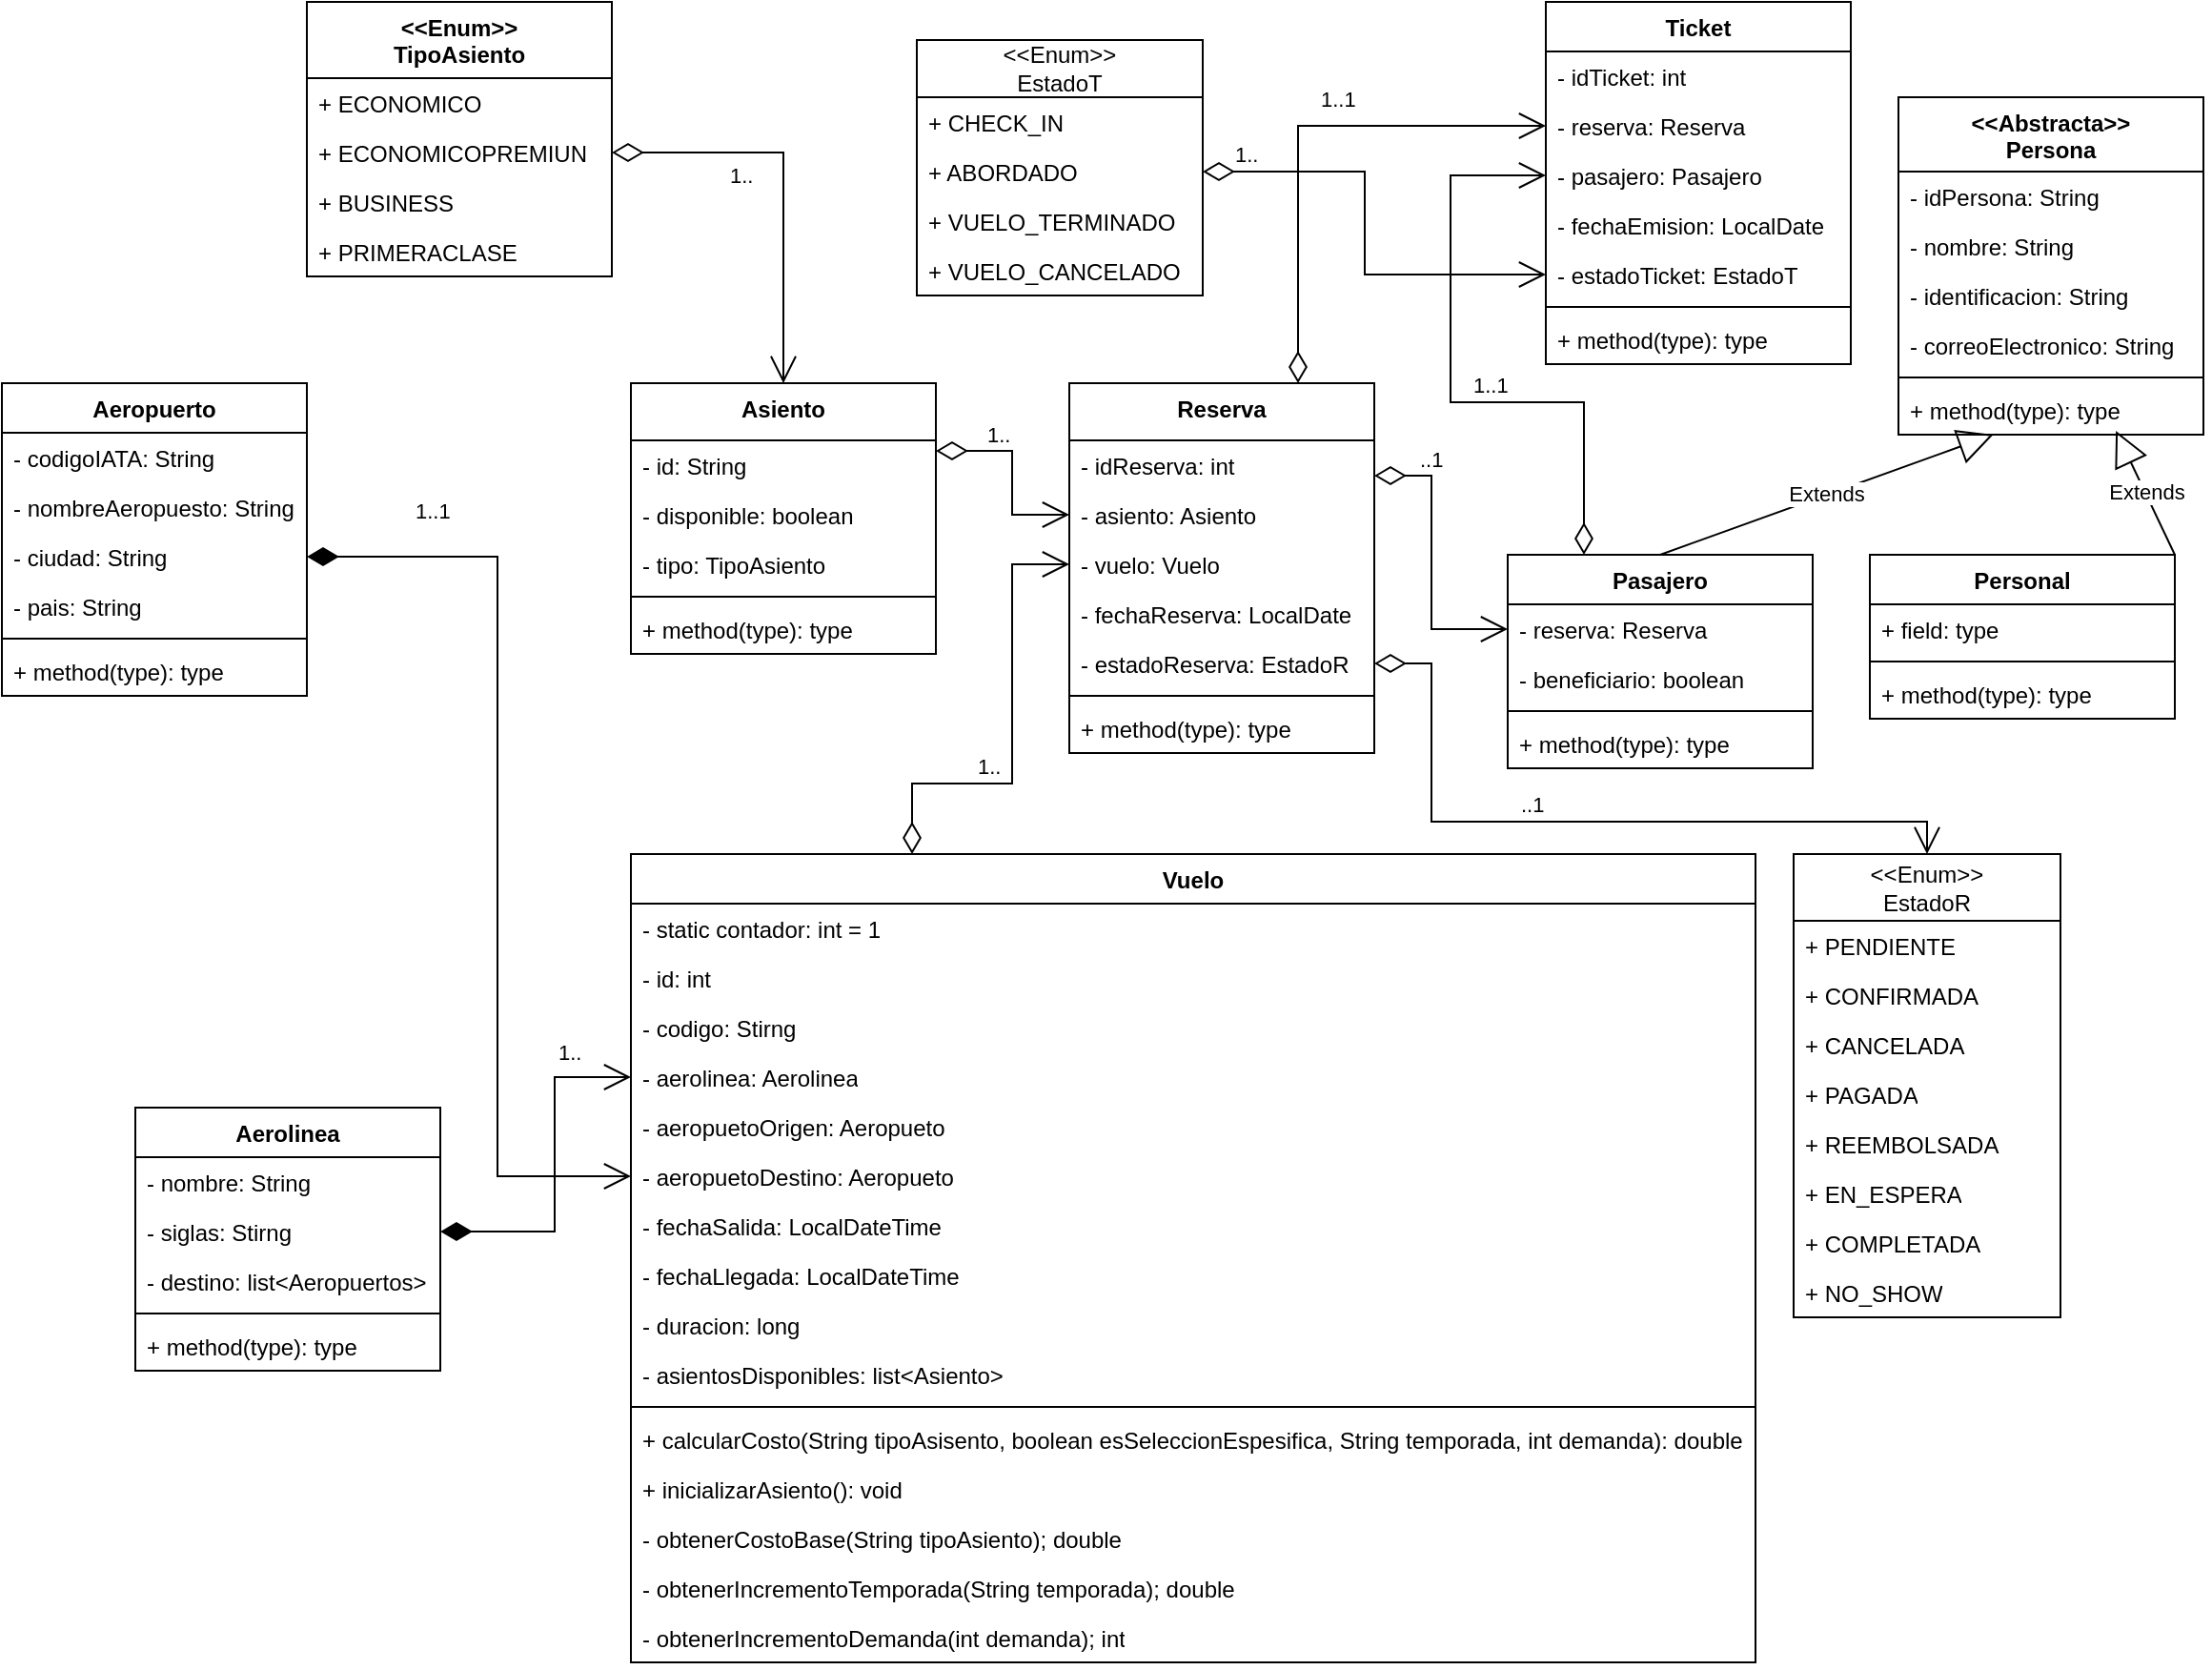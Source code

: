 <mxfile version="24.7.17" pages="3">
  <diagram name="Gestion de Vuelos" id="Gz8b_kuvwPYw_JvvUMW7">
    <mxGraphModel dx="872" dy="443" grid="1" gridSize="10" guides="1" tooltips="1" connect="1" arrows="1" fold="1" page="1" pageScale="1" pageWidth="1600" pageHeight="900" math="0" shadow="0">
      <root>
        <mxCell id="0" />
        <mxCell id="1" parent="0" />
        <mxCell id="jNRlirX99Xx3oKmhsUCX-5" value="Asiento" style="swimlane;fontStyle=1;align=center;verticalAlign=top;childLayout=stackLayout;horizontal=1;startSize=30;horizontalStack=0;resizeParent=1;resizeParentMax=0;resizeLast=0;collapsible=1;marginBottom=0;whiteSpace=wrap;html=1;" parent="1" vertex="1">
          <mxGeometry x="525" y="210" width="160" height="142" as="geometry">
            <mxRectangle x="670" y="180" width="110" height="40" as="alternateBounds" />
          </mxGeometry>
        </mxCell>
        <mxCell id="jNRlirX99Xx3oKmhsUCX-12" value="- id: String" style="text;strokeColor=none;fillColor=none;align=left;verticalAlign=top;spacingLeft=4;spacingRight=4;overflow=hidden;rotatable=0;points=[[0,0.5],[1,0.5]];portConstraint=eastwest;whiteSpace=wrap;html=1;" parent="jNRlirX99Xx3oKmhsUCX-5" vertex="1">
          <mxGeometry y="30" width="160" height="26" as="geometry" />
        </mxCell>
        <mxCell id="jNRlirX99Xx3oKmhsUCX-13" value="- disponible: boolean" style="text;strokeColor=none;fillColor=none;align=left;verticalAlign=top;spacingLeft=4;spacingRight=4;overflow=hidden;rotatable=0;points=[[0,0.5],[1,0.5]];portConstraint=eastwest;whiteSpace=wrap;html=1;" parent="jNRlirX99Xx3oKmhsUCX-5" vertex="1">
          <mxGeometry y="56" width="160" height="26" as="geometry" />
        </mxCell>
        <mxCell id="zvzevLNS8tnTN_DHtSrc-12" value="- tipo: TipoAsiento" style="text;strokeColor=none;fillColor=none;align=left;verticalAlign=top;spacingLeft=4;spacingRight=4;overflow=hidden;rotatable=0;points=[[0,0.5],[1,0.5]];portConstraint=eastwest;whiteSpace=wrap;html=1;" parent="jNRlirX99Xx3oKmhsUCX-5" vertex="1">
          <mxGeometry y="82" width="160" height="26" as="geometry" />
        </mxCell>
        <mxCell id="jNRlirX99Xx3oKmhsUCX-7" value="" style="line;strokeWidth=1;fillColor=none;align=left;verticalAlign=middle;spacingTop=-1;spacingLeft=3;spacingRight=3;rotatable=0;labelPosition=right;points=[];portConstraint=eastwest;strokeColor=inherit;" parent="jNRlirX99Xx3oKmhsUCX-5" vertex="1">
          <mxGeometry y="108" width="160" height="8" as="geometry" />
        </mxCell>
        <mxCell id="jNRlirX99Xx3oKmhsUCX-8" value="+ method(type): type" style="text;strokeColor=none;fillColor=none;align=left;verticalAlign=top;spacingLeft=4;spacingRight=4;overflow=hidden;rotatable=0;points=[[0,0.5],[1,0.5]];portConstraint=eastwest;whiteSpace=wrap;html=1;" parent="jNRlirX99Xx3oKmhsUCX-5" vertex="1">
          <mxGeometry y="116" width="160" height="26" as="geometry" />
        </mxCell>
        <mxCell id="jNRlirX99Xx3oKmhsUCX-24" value="Aeropuerto" style="swimlane;fontStyle=1;align=center;verticalAlign=top;childLayout=stackLayout;horizontal=1;startSize=26;horizontalStack=0;resizeParent=1;resizeParentMax=0;resizeLast=0;collapsible=1;marginBottom=0;whiteSpace=wrap;html=1;" parent="1" vertex="1">
          <mxGeometry x="195" y="210" width="160" height="164" as="geometry" />
        </mxCell>
        <mxCell id="jNRlirX99Xx3oKmhsUCX-2" value="- codigoIATA: String" style="text;strokeColor=none;fillColor=none;align=left;verticalAlign=top;spacingLeft=4;spacingRight=4;overflow=hidden;rotatable=0;points=[[0,0.5],[1,0.5]];portConstraint=eastwest;whiteSpace=wrap;html=1;" parent="jNRlirX99Xx3oKmhsUCX-24" vertex="1">
          <mxGeometry y="26" width="160" height="26" as="geometry" />
        </mxCell>
        <mxCell id="jNRlirX99Xx3oKmhsUCX-9" value="- nombreAeropuesto: String" style="text;strokeColor=none;fillColor=none;align=left;verticalAlign=top;spacingLeft=4;spacingRight=4;overflow=hidden;rotatable=0;points=[[0,0.5],[1,0.5]];portConstraint=eastwest;whiteSpace=wrap;html=1;" parent="jNRlirX99Xx3oKmhsUCX-24" vertex="1">
          <mxGeometry y="52" width="160" height="26" as="geometry" />
        </mxCell>
        <mxCell id="jNRlirX99Xx3oKmhsUCX-10" value="- ciudad: String" style="text;strokeColor=none;fillColor=none;align=left;verticalAlign=top;spacingLeft=4;spacingRight=4;overflow=hidden;rotatable=0;points=[[0,0.5],[1,0.5]];portConstraint=eastwest;whiteSpace=wrap;html=1;" parent="jNRlirX99Xx3oKmhsUCX-24" vertex="1">
          <mxGeometry y="78" width="160" height="26" as="geometry" />
        </mxCell>
        <mxCell id="jNRlirX99Xx3oKmhsUCX-35" value="- pais: String" style="text;strokeColor=none;fillColor=none;align=left;verticalAlign=top;spacingLeft=4;spacingRight=4;overflow=hidden;rotatable=0;points=[[0,0.5],[1,0.5]];portConstraint=eastwest;whiteSpace=wrap;html=1;" parent="jNRlirX99Xx3oKmhsUCX-24" vertex="1">
          <mxGeometry y="104" width="160" height="26" as="geometry" />
        </mxCell>
        <mxCell id="jNRlirX99Xx3oKmhsUCX-26" value="" style="line;strokeWidth=1;fillColor=none;align=left;verticalAlign=middle;spacingTop=-1;spacingLeft=3;spacingRight=3;rotatable=0;labelPosition=right;points=[];portConstraint=eastwest;strokeColor=inherit;" parent="jNRlirX99Xx3oKmhsUCX-24" vertex="1">
          <mxGeometry y="130" width="160" height="8" as="geometry" />
        </mxCell>
        <mxCell id="jNRlirX99Xx3oKmhsUCX-27" value="+ method(type): type" style="text;strokeColor=none;fillColor=none;align=left;verticalAlign=top;spacingLeft=4;spacingRight=4;overflow=hidden;rotatable=0;points=[[0,0.5],[1,0.5]];portConstraint=eastwest;whiteSpace=wrap;html=1;" parent="jNRlirX99Xx3oKmhsUCX-24" vertex="1">
          <mxGeometry y="138" width="160" height="26" as="geometry" />
        </mxCell>
        <mxCell id="jNRlirX99Xx3oKmhsUCX-28" value="&lt;div&gt;&amp;lt;&amp;lt;Abstracta&amp;gt;&amp;gt;&lt;/div&gt;Persona" style="swimlane;fontStyle=1;align=center;verticalAlign=top;childLayout=stackLayout;horizontal=1;startSize=39;horizontalStack=0;resizeParent=1;resizeParentMax=0;resizeLast=0;collapsible=1;marginBottom=0;whiteSpace=wrap;html=1;" parent="1" vertex="1">
          <mxGeometry x="1190" y="60" width="160" height="177" as="geometry" />
        </mxCell>
        <mxCell id="UA21897XL3gW9iZpCjo0-13" value="- idPersona: String" style="text;strokeColor=none;fillColor=none;align=left;verticalAlign=top;spacingLeft=4;spacingRight=4;overflow=hidden;rotatable=0;points=[[0,0.5],[1,0.5]];portConstraint=eastwest;whiteSpace=wrap;html=1;" parent="jNRlirX99Xx3oKmhsUCX-28" vertex="1">
          <mxGeometry y="39" width="160" height="26" as="geometry" />
        </mxCell>
        <mxCell id="jNRlirX99Xx3oKmhsUCX-29" value="- nombre: String" style="text;strokeColor=none;fillColor=none;align=left;verticalAlign=top;spacingLeft=4;spacingRight=4;overflow=hidden;rotatable=0;points=[[0,0.5],[1,0.5]];portConstraint=eastwest;whiteSpace=wrap;html=1;" parent="jNRlirX99Xx3oKmhsUCX-28" vertex="1">
          <mxGeometry y="65" width="160" height="26" as="geometry" />
        </mxCell>
        <mxCell id="jNRlirX99Xx3oKmhsUCX-32" value="- identificacion: String" style="text;strokeColor=none;fillColor=none;align=left;verticalAlign=top;spacingLeft=4;spacingRight=4;overflow=hidden;rotatable=0;points=[[0,0.5],[1,0.5]];portConstraint=eastwest;whiteSpace=wrap;html=1;" parent="jNRlirX99Xx3oKmhsUCX-28" vertex="1">
          <mxGeometry y="91" width="160" height="26" as="geometry" />
        </mxCell>
        <mxCell id="UA21897XL3gW9iZpCjo0-12" value="- correoElectronico: String" style="text;strokeColor=none;fillColor=none;align=left;verticalAlign=top;spacingLeft=4;spacingRight=4;overflow=hidden;rotatable=0;points=[[0,0.5],[1,0.5]];portConstraint=eastwest;whiteSpace=wrap;html=1;" parent="jNRlirX99Xx3oKmhsUCX-28" vertex="1">
          <mxGeometry y="117" width="160" height="26" as="geometry" />
        </mxCell>
        <mxCell id="jNRlirX99Xx3oKmhsUCX-30" value="" style="line;strokeWidth=1;fillColor=none;align=left;verticalAlign=middle;spacingTop=-1;spacingLeft=3;spacingRight=3;rotatable=0;labelPosition=right;points=[];portConstraint=eastwest;strokeColor=inherit;" parent="jNRlirX99Xx3oKmhsUCX-28" vertex="1">
          <mxGeometry y="143" width="160" height="8" as="geometry" />
        </mxCell>
        <mxCell id="jNRlirX99Xx3oKmhsUCX-31" value="+ method(type): type" style="text;strokeColor=none;fillColor=none;align=left;verticalAlign=top;spacingLeft=4;spacingRight=4;overflow=hidden;rotatable=0;points=[[0,0.5],[1,0.5]];portConstraint=eastwest;whiteSpace=wrap;html=1;" parent="jNRlirX99Xx3oKmhsUCX-28" vertex="1">
          <mxGeometry y="151" width="160" height="26" as="geometry" />
        </mxCell>
        <mxCell id="jNRlirX99Xx3oKmhsUCX-37" value="Aerolinea" style="swimlane;fontStyle=1;align=center;verticalAlign=top;childLayout=stackLayout;horizontal=1;startSize=26;horizontalStack=0;resizeParent=1;resizeParentMax=0;resizeLast=0;collapsible=1;marginBottom=0;whiteSpace=wrap;html=1;" parent="1" vertex="1">
          <mxGeometry x="265" y="590" width="160" height="138" as="geometry" />
        </mxCell>
        <mxCell id="jNRlirX99Xx3oKmhsUCX-38" value="- nombre: String" style="text;strokeColor=none;fillColor=none;align=left;verticalAlign=top;spacingLeft=4;spacingRight=4;overflow=hidden;rotatable=0;points=[[0,0.5],[1,0.5]];portConstraint=eastwest;whiteSpace=wrap;html=1;" parent="jNRlirX99Xx3oKmhsUCX-37" vertex="1">
          <mxGeometry y="26" width="160" height="26" as="geometry" />
        </mxCell>
        <mxCell id="jNRlirX99Xx3oKmhsUCX-41" value="- siglas: Stirng" style="text;strokeColor=none;fillColor=none;align=left;verticalAlign=top;spacingLeft=4;spacingRight=4;overflow=hidden;rotatable=0;points=[[0,0.5],[1,0.5]];portConstraint=eastwest;whiteSpace=wrap;html=1;" parent="jNRlirX99Xx3oKmhsUCX-37" vertex="1">
          <mxGeometry y="52" width="160" height="26" as="geometry" />
        </mxCell>
        <mxCell id="jNRlirX99Xx3oKmhsUCX-42" value="- destino: list&amp;lt;Aeropuertos&amp;gt;" style="text;strokeColor=none;fillColor=none;align=left;verticalAlign=top;spacingLeft=4;spacingRight=4;overflow=hidden;rotatable=0;points=[[0,0.5],[1,0.5]];portConstraint=eastwest;whiteSpace=wrap;html=1;" parent="jNRlirX99Xx3oKmhsUCX-37" vertex="1">
          <mxGeometry y="78" width="160" height="26" as="geometry" />
        </mxCell>
        <mxCell id="jNRlirX99Xx3oKmhsUCX-39" value="" style="line;strokeWidth=1;fillColor=none;align=left;verticalAlign=middle;spacingTop=-1;spacingLeft=3;spacingRight=3;rotatable=0;labelPosition=right;points=[];portConstraint=eastwest;strokeColor=inherit;" parent="jNRlirX99Xx3oKmhsUCX-37" vertex="1">
          <mxGeometry y="104" width="160" height="8" as="geometry" />
        </mxCell>
        <mxCell id="jNRlirX99Xx3oKmhsUCX-40" value="+ method(type): type" style="text;strokeColor=none;fillColor=none;align=left;verticalAlign=top;spacingLeft=4;spacingRight=4;overflow=hidden;rotatable=0;points=[[0,0.5],[1,0.5]];portConstraint=eastwest;whiteSpace=wrap;html=1;" parent="jNRlirX99Xx3oKmhsUCX-37" vertex="1">
          <mxGeometry y="112" width="160" height="26" as="geometry" />
        </mxCell>
        <mxCell id="jNRlirX99Xx3oKmhsUCX-43" value="Vuelo" style="swimlane;fontStyle=1;align=center;verticalAlign=top;childLayout=stackLayout;horizontal=1;startSize=26;horizontalStack=0;resizeParent=1;resizeParentMax=0;resizeLast=0;collapsible=1;marginBottom=0;whiteSpace=wrap;html=1;" parent="1" vertex="1">
          <mxGeometry x="525" y="457" width="590" height="424" as="geometry" />
        </mxCell>
        <mxCell id="jNRlirX99Xx3oKmhsUCX-44" value="- static contador: int = 1" style="text;strokeColor=none;fillColor=none;align=left;verticalAlign=top;spacingLeft=4;spacingRight=4;overflow=hidden;rotatable=0;points=[[0,0.5],[1,0.5]];portConstraint=eastwest;whiteSpace=wrap;html=1;" parent="jNRlirX99Xx3oKmhsUCX-43" vertex="1">
          <mxGeometry y="26" width="590" height="26" as="geometry" />
        </mxCell>
        <mxCell id="jNRlirX99Xx3oKmhsUCX-60" value="- id: int" style="text;strokeColor=none;fillColor=none;align=left;verticalAlign=top;spacingLeft=4;spacingRight=4;overflow=hidden;rotatable=0;points=[[0,0.5],[1,0.5]];portConstraint=eastwest;whiteSpace=wrap;html=1;" parent="jNRlirX99Xx3oKmhsUCX-43" vertex="1">
          <mxGeometry y="52" width="590" height="26" as="geometry" />
        </mxCell>
        <mxCell id="jNRlirX99Xx3oKmhsUCX-47" value="- codigo: Stirng" style="text;strokeColor=none;fillColor=none;align=left;verticalAlign=top;spacingLeft=4;spacingRight=4;overflow=hidden;rotatable=0;points=[[0,0.5],[1,0.5]];portConstraint=eastwest;whiteSpace=wrap;html=1;" parent="jNRlirX99Xx3oKmhsUCX-43" vertex="1">
          <mxGeometry y="78" width="590" height="26" as="geometry" />
        </mxCell>
        <mxCell id="jNRlirX99Xx3oKmhsUCX-48" value="- aerolinea: Aerolinea" style="text;strokeColor=none;fillColor=none;align=left;verticalAlign=top;spacingLeft=4;spacingRight=4;overflow=hidden;rotatable=0;points=[[0,0.5],[1,0.5]];portConstraint=eastwest;whiteSpace=wrap;html=1;" parent="jNRlirX99Xx3oKmhsUCX-43" vertex="1">
          <mxGeometry y="104" width="590" height="26" as="geometry" />
        </mxCell>
        <mxCell id="jNRlirX99Xx3oKmhsUCX-49" value="- aeropuetoOrigen: Aeropueto" style="text;strokeColor=none;fillColor=none;align=left;verticalAlign=top;spacingLeft=4;spacingRight=4;overflow=hidden;rotatable=0;points=[[0,0.5],[1,0.5]];portConstraint=eastwest;whiteSpace=wrap;html=1;" parent="jNRlirX99Xx3oKmhsUCX-43" vertex="1">
          <mxGeometry y="130" width="590" height="26" as="geometry" />
        </mxCell>
        <mxCell id="jNRlirX99Xx3oKmhsUCX-50" value="- aeropuetoDestino: Aeropueto" style="text;strokeColor=none;fillColor=none;align=left;verticalAlign=top;spacingLeft=4;spacingRight=4;overflow=hidden;rotatable=0;points=[[0,0.5],[1,0.5]];portConstraint=eastwest;whiteSpace=wrap;html=1;" parent="jNRlirX99Xx3oKmhsUCX-43" vertex="1">
          <mxGeometry y="156" width="590" height="26" as="geometry" />
        </mxCell>
        <mxCell id="jNRlirX99Xx3oKmhsUCX-51" value="- fechaSalida: LocalDateTime" style="text;strokeColor=none;fillColor=none;align=left;verticalAlign=top;spacingLeft=4;spacingRight=4;overflow=hidden;rotatable=0;points=[[0,0.5],[1,0.5]];portConstraint=eastwest;whiteSpace=wrap;html=1;" parent="jNRlirX99Xx3oKmhsUCX-43" vertex="1">
          <mxGeometry y="182" width="590" height="26" as="geometry" />
        </mxCell>
        <mxCell id="jNRlirX99Xx3oKmhsUCX-52" value="- fechaLlegada: LocalDateTime" style="text;strokeColor=none;fillColor=none;align=left;verticalAlign=top;spacingLeft=4;spacingRight=4;overflow=hidden;rotatable=0;points=[[0,0.5],[1,0.5]];portConstraint=eastwest;whiteSpace=wrap;html=1;" parent="jNRlirX99Xx3oKmhsUCX-43" vertex="1">
          <mxGeometry y="208" width="590" height="26" as="geometry" />
        </mxCell>
        <mxCell id="jNRlirX99Xx3oKmhsUCX-53" value="- duracion: long" style="text;strokeColor=none;fillColor=none;align=left;verticalAlign=top;spacingLeft=4;spacingRight=4;overflow=hidden;rotatable=0;points=[[0,0.5],[1,0.5]];portConstraint=eastwest;whiteSpace=wrap;html=1;" parent="jNRlirX99Xx3oKmhsUCX-43" vertex="1">
          <mxGeometry y="234" width="590" height="26" as="geometry" />
        </mxCell>
        <mxCell id="jNRlirX99Xx3oKmhsUCX-54" value="- asientosDisponibles: list&amp;lt;Asiento&amp;gt;" style="text;strokeColor=none;fillColor=none;align=left;verticalAlign=top;spacingLeft=4;spacingRight=4;overflow=hidden;rotatable=0;points=[[0,0.5],[1,0.5]];portConstraint=eastwest;whiteSpace=wrap;html=1;" parent="jNRlirX99Xx3oKmhsUCX-43" vertex="1">
          <mxGeometry y="260" width="590" height="26" as="geometry" />
        </mxCell>
        <mxCell id="jNRlirX99Xx3oKmhsUCX-45" value="" style="line;strokeWidth=1;fillColor=none;align=left;verticalAlign=middle;spacingTop=-1;spacingLeft=3;spacingRight=3;rotatable=0;labelPosition=right;points=[];portConstraint=eastwest;strokeColor=inherit;" parent="jNRlirX99Xx3oKmhsUCX-43" vertex="1">
          <mxGeometry y="286" width="590" height="8" as="geometry" />
        </mxCell>
        <mxCell id="jNRlirX99Xx3oKmhsUCX-46" value="+ calcularCosto(String tipoAsisento, boolean esSeleccionEspesifica, String temporada, int demanda): double" style="text;strokeColor=none;fillColor=none;align=left;verticalAlign=top;spacingLeft=4;spacingRight=4;overflow=hidden;rotatable=0;points=[[0,0.5],[1,0.5]];portConstraint=eastwest;whiteSpace=wrap;html=1;" parent="jNRlirX99Xx3oKmhsUCX-43" vertex="1">
          <mxGeometry y="294" width="590" height="26" as="geometry" />
        </mxCell>
        <mxCell id="jNRlirX99Xx3oKmhsUCX-56" value="+ inicializarAsiento(): void" style="text;strokeColor=none;fillColor=none;align=left;verticalAlign=top;spacingLeft=4;spacingRight=4;overflow=hidden;rotatable=0;points=[[0,0.5],[1,0.5]];portConstraint=eastwest;whiteSpace=wrap;html=1;" parent="jNRlirX99Xx3oKmhsUCX-43" vertex="1">
          <mxGeometry y="320" width="590" height="26" as="geometry" />
        </mxCell>
        <mxCell id="jNRlirX99Xx3oKmhsUCX-57" value="- obtenerCostoBase(String tipoAsiento); double" style="text;strokeColor=none;fillColor=none;align=left;verticalAlign=top;spacingLeft=4;spacingRight=4;overflow=hidden;rotatable=0;points=[[0,0.5],[1,0.5]];portConstraint=eastwest;whiteSpace=wrap;html=1;" parent="jNRlirX99Xx3oKmhsUCX-43" vertex="1">
          <mxGeometry y="346" width="590" height="26" as="geometry" />
        </mxCell>
        <mxCell id="jNRlirX99Xx3oKmhsUCX-58" value="- obtenerIncrementoTemporada(String temporada); double" style="text;strokeColor=none;fillColor=none;align=left;verticalAlign=top;spacingLeft=4;spacingRight=4;overflow=hidden;rotatable=0;points=[[0,0.5],[1,0.5]];portConstraint=eastwest;whiteSpace=wrap;html=1;" parent="jNRlirX99Xx3oKmhsUCX-43" vertex="1">
          <mxGeometry y="372" width="590" height="26" as="geometry" />
        </mxCell>
        <mxCell id="jNRlirX99Xx3oKmhsUCX-59" value="- obtenerIncrementoDemanda(int demanda); int" style="text;strokeColor=none;fillColor=none;align=left;verticalAlign=top;spacingLeft=4;spacingRight=4;overflow=hidden;rotatable=0;points=[[0,0.5],[1,0.5]];portConstraint=eastwest;whiteSpace=wrap;html=1;" parent="jNRlirX99Xx3oKmhsUCX-43" vertex="1">
          <mxGeometry y="398" width="590" height="26" as="geometry" />
        </mxCell>
        <mxCell id="jNRlirX99Xx3oKmhsUCX-64" value="1..1" style="endArrow=open;html=1;endSize=12;startArrow=diamondThin;startSize=14;startFill=1;edgeStyle=orthogonalEdgeStyle;align=left;verticalAlign=bottom;rounded=0;exitX=1;exitY=0.5;exitDx=0;exitDy=0;entryX=0;entryY=0.5;entryDx=0;entryDy=0;" parent="1" source="jNRlirX99Xx3oKmhsUCX-10" target="jNRlirX99Xx3oKmhsUCX-50" edge="1">
          <mxGeometry x="-0.78" y="15" relative="1" as="geometry">
            <mxPoint x="485" y="340" as="sourcePoint" />
            <mxPoint x="645" y="340" as="targetPoint" />
            <Array as="points">
              <mxPoint x="455" y="301" />
              <mxPoint x="455" y="626" />
            </Array>
            <mxPoint as="offset" />
          </mxGeometry>
        </mxCell>
        <mxCell id="jNRlirX99Xx3oKmhsUCX-65" value="1.." style="endArrow=open;html=1;endSize=12;startArrow=diamondThin;startSize=14;startFill=1;edgeStyle=orthogonalEdgeStyle;align=left;verticalAlign=bottom;rounded=0;exitX=1;exitY=0.5;exitDx=0;exitDy=0;entryX=0;entryY=0.5;entryDx=0;entryDy=0;" parent="1" source="jNRlirX99Xx3oKmhsUCX-41" target="jNRlirX99Xx3oKmhsUCX-48" edge="1">
          <mxGeometry x="0.558" y="4" relative="1" as="geometry">
            <mxPoint x="515" y="500" as="sourcePoint" />
            <mxPoint x="675" y="500" as="targetPoint" />
            <Array as="points">
              <mxPoint x="485" y="655" />
              <mxPoint x="485" y="574" />
            </Array>
            <mxPoint as="offset" />
          </mxGeometry>
        </mxCell>
        <mxCell id="zvzevLNS8tnTN_DHtSrc-13" value="&lt;div&gt;&amp;lt;&amp;lt;Enum&amp;gt;&amp;gt;&lt;/div&gt;TipoAsiento" style="swimlane;fontStyle=1;align=center;verticalAlign=top;childLayout=stackLayout;horizontal=1;startSize=40;horizontalStack=0;resizeParent=1;resizeParentMax=0;resizeLast=0;collapsible=1;marginBottom=0;whiteSpace=wrap;html=1;" parent="1" vertex="1">
          <mxGeometry x="355" y="10" width="160" height="144" as="geometry" />
        </mxCell>
        <mxCell id="zvzevLNS8tnTN_DHtSrc-14" value="+ ECONOMICO" style="text;strokeColor=none;fillColor=none;align=left;verticalAlign=top;spacingLeft=4;spacingRight=4;overflow=hidden;rotatable=0;points=[[0,0.5],[1,0.5]];portConstraint=eastwest;whiteSpace=wrap;html=1;" parent="zvzevLNS8tnTN_DHtSrc-13" vertex="1">
          <mxGeometry y="40" width="160" height="26" as="geometry" />
        </mxCell>
        <mxCell id="zvzevLNS8tnTN_DHtSrc-17" value="+ ECONOMICOPREMIUN" style="text;strokeColor=none;fillColor=none;align=left;verticalAlign=top;spacingLeft=4;spacingRight=4;overflow=hidden;rotatable=0;points=[[0,0.5],[1,0.5]];portConstraint=eastwest;whiteSpace=wrap;html=1;" parent="zvzevLNS8tnTN_DHtSrc-13" vertex="1">
          <mxGeometry y="66" width="160" height="26" as="geometry" />
        </mxCell>
        <mxCell id="zvzevLNS8tnTN_DHtSrc-18" value="+ BUSINESS" style="text;strokeColor=none;fillColor=none;align=left;verticalAlign=top;spacingLeft=4;spacingRight=4;overflow=hidden;rotatable=0;points=[[0,0.5],[1,0.5]];portConstraint=eastwest;whiteSpace=wrap;html=1;" parent="zvzevLNS8tnTN_DHtSrc-13" vertex="1">
          <mxGeometry y="92" width="160" height="26" as="geometry" />
        </mxCell>
        <mxCell id="zvzevLNS8tnTN_DHtSrc-19" value="+ PRIMERACLASE" style="text;strokeColor=none;fillColor=none;align=left;verticalAlign=top;spacingLeft=4;spacingRight=4;overflow=hidden;rotatable=0;points=[[0,0.5],[1,0.5]];portConstraint=eastwest;whiteSpace=wrap;html=1;" parent="zvzevLNS8tnTN_DHtSrc-13" vertex="1">
          <mxGeometry y="118" width="160" height="26" as="geometry" />
        </mxCell>
        <mxCell id="zvzevLNS8tnTN_DHtSrc-20" value="1.." style="endArrow=open;html=1;endSize=12;startArrow=diamondThin;startSize=14;startFill=0;edgeStyle=orthogonalEdgeStyle;align=left;verticalAlign=bottom;rounded=0;exitX=1;exitY=0.5;exitDx=0;exitDy=0;entryX=0.5;entryY=0;entryDx=0;entryDy=0;" parent="1" source="zvzevLNS8tnTN_DHtSrc-17" target="jNRlirX99Xx3oKmhsUCX-5" edge="1">
          <mxGeometry x="-0.431" y="-21" relative="1" as="geometry">
            <mxPoint x="545" y="90" as="sourcePoint" />
            <mxPoint x="705" y="90" as="targetPoint" />
            <mxPoint as="offset" />
          </mxGeometry>
        </mxCell>
        <mxCell id="UA21897XL3gW9iZpCjo0-2" value="&lt;div&gt;Reserva&lt;/div&gt;" style="swimlane;fontStyle=1;align=center;verticalAlign=top;childLayout=stackLayout;horizontal=1;startSize=30;horizontalStack=0;resizeParent=1;resizeParentMax=0;resizeLast=0;collapsible=1;marginBottom=0;whiteSpace=wrap;html=1;" parent="1" vertex="1">
          <mxGeometry x="755" y="210" width="160" height="194" as="geometry" />
        </mxCell>
        <mxCell id="UA21897XL3gW9iZpCjo0-3" value="- idReserva: int" style="text;strokeColor=none;fillColor=none;align=left;verticalAlign=top;spacingLeft=4;spacingRight=4;overflow=hidden;rotatable=0;points=[[0,0.5],[1,0.5]];portConstraint=eastwest;whiteSpace=wrap;html=1;" parent="UA21897XL3gW9iZpCjo0-2" vertex="1">
          <mxGeometry y="30" width="160" height="26" as="geometry" />
        </mxCell>
        <mxCell id="UA21897XL3gW9iZpCjo0-7" value="- asiento: Asiento" style="text;strokeColor=none;fillColor=none;align=left;verticalAlign=top;spacingLeft=4;spacingRight=4;overflow=hidden;rotatable=0;points=[[0,0.5],[1,0.5]];portConstraint=eastwest;whiteSpace=wrap;html=1;" parent="UA21897XL3gW9iZpCjo0-2" vertex="1">
          <mxGeometry y="56" width="160" height="26" as="geometry" />
        </mxCell>
        <mxCell id="UA21897XL3gW9iZpCjo0-8" value="- vuelo: Vuelo" style="text;strokeColor=none;fillColor=none;align=left;verticalAlign=top;spacingLeft=4;spacingRight=4;overflow=hidden;rotatable=0;points=[[0,0.5],[1,0.5]];portConstraint=eastwest;whiteSpace=wrap;html=1;" parent="UA21897XL3gW9iZpCjo0-2" vertex="1">
          <mxGeometry y="82" width="160" height="26" as="geometry" />
        </mxCell>
        <mxCell id="UA21897XL3gW9iZpCjo0-15" value="- fechaReserva: LocalDate" style="text;strokeColor=none;fillColor=none;align=left;verticalAlign=top;spacingLeft=4;spacingRight=4;overflow=hidden;rotatable=0;points=[[0,0.5],[1,0.5]];portConstraint=eastwest;whiteSpace=wrap;html=1;" parent="UA21897XL3gW9iZpCjo0-2" vertex="1">
          <mxGeometry y="108" width="160" height="26" as="geometry" />
        </mxCell>
        <mxCell id="UA21897XL3gW9iZpCjo0-14" value="- estadoReserva: EstadoR" style="text;strokeColor=none;fillColor=none;align=left;verticalAlign=top;spacingLeft=4;spacingRight=4;overflow=hidden;rotatable=0;points=[[0,0.5],[1,0.5]];portConstraint=eastwest;whiteSpace=wrap;html=1;" parent="UA21897XL3gW9iZpCjo0-2" vertex="1">
          <mxGeometry y="134" width="160" height="26" as="geometry" />
        </mxCell>
        <mxCell id="UA21897XL3gW9iZpCjo0-4" value="" style="line;strokeWidth=1;fillColor=none;align=left;verticalAlign=middle;spacingTop=-1;spacingLeft=3;spacingRight=3;rotatable=0;labelPosition=right;points=[];portConstraint=eastwest;strokeColor=inherit;" parent="UA21897XL3gW9iZpCjo0-2" vertex="1">
          <mxGeometry y="160" width="160" height="8" as="geometry" />
        </mxCell>
        <mxCell id="UA21897XL3gW9iZpCjo0-5" value="+ method(type): type" style="text;strokeColor=none;fillColor=none;align=left;verticalAlign=top;spacingLeft=4;spacingRight=4;overflow=hidden;rotatable=0;points=[[0,0.5],[1,0.5]];portConstraint=eastwest;whiteSpace=wrap;html=1;" parent="UA21897XL3gW9iZpCjo0-2" vertex="1">
          <mxGeometry y="168" width="160" height="26" as="geometry" />
        </mxCell>
        <mxCell id="UA21897XL3gW9iZpCjo0-9" value="1.." style="endArrow=open;html=1;endSize=12;startArrow=diamondThin;startSize=14;startFill=0;edgeStyle=orthogonalEdgeStyle;align=left;verticalAlign=bottom;rounded=0;exitX=1;exitY=0.25;exitDx=0;exitDy=0;entryX=0;entryY=0.5;entryDx=0;entryDy=0;" parent="1" source="jNRlirX99Xx3oKmhsUCX-5" target="UA21897XL3gW9iZpCjo0-7" edge="1">
          <mxGeometry x="-0.53" relative="1" as="geometry">
            <mxPoint x="735" y="410" as="sourcePoint" />
            <mxPoint x="895" y="410" as="targetPoint" />
            <Array as="points">
              <mxPoint x="725" y="246" />
              <mxPoint x="725" y="279" />
            </Array>
            <mxPoint as="offset" />
          </mxGeometry>
        </mxCell>
        <mxCell id="UA21897XL3gW9iZpCjo0-10" value="1.." style="endArrow=open;html=1;endSize=12;startArrow=diamondThin;startSize=14;startFill=0;edgeStyle=orthogonalEdgeStyle;align=left;verticalAlign=bottom;rounded=0;exitX=0.25;exitY=0;exitDx=0;exitDy=0;entryX=0;entryY=0.5;entryDx=0;entryDy=0;" parent="1" source="jNRlirX99Xx3oKmhsUCX-43" target="UA21897XL3gW9iZpCjo0-8" edge="1">
          <mxGeometry x="-0.41" relative="1" as="geometry">
            <mxPoint x="695" y="420" as="sourcePoint" />
            <mxPoint x="855" y="420" as="targetPoint" />
            <Array as="points">
              <mxPoint x="672" y="420" />
              <mxPoint x="725" y="420" />
              <mxPoint x="725" y="305" />
            </Array>
            <mxPoint as="offset" />
          </mxGeometry>
        </mxCell>
        <mxCell id="UA21897XL3gW9iZpCjo0-11" value="..1" style="endArrow=open;html=1;endSize=12;startArrow=diamondThin;startSize=14;startFill=0;edgeStyle=orthogonalEdgeStyle;align=left;verticalAlign=bottom;rounded=0;exitX=1;exitY=0.25;exitDx=0;exitDy=0;entryX=0;entryY=0.5;entryDx=0;entryDy=0;" parent="1" source="UA21897XL3gW9iZpCjo0-2" target="UA21897XL3gW9iZpCjo0-1" edge="1">
          <mxGeometry x="-0.716" relative="1" as="geometry">
            <mxPoint x="615" y="480" as="sourcePoint" />
            <mxPoint x="775" y="480" as="targetPoint" />
            <Array as="points">
              <mxPoint x="945" y="258" />
              <mxPoint x="945" y="339" />
            </Array>
            <mxPoint as="offset" />
          </mxGeometry>
        </mxCell>
        <mxCell id="UA21897XL3gW9iZpCjo0-16" value="&amp;lt;&amp;lt;Enum&amp;gt;&amp;gt;&lt;div&gt;EstadoR&lt;/div&gt;" style="swimlane;fontStyle=0;childLayout=stackLayout;horizontal=1;startSize=35;fillColor=none;horizontalStack=0;resizeParent=1;resizeParentMax=0;resizeLast=0;collapsible=1;marginBottom=0;whiteSpace=wrap;html=1;" parent="1" vertex="1">
          <mxGeometry x="1135" y="457" width="140" height="243" as="geometry" />
        </mxCell>
        <mxCell id="UA21897XL3gW9iZpCjo0-17" value="+ PENDIENTE" style="text;strokeColor=none;fillColor=none;align=left;verticalAlign=top;spacingLeft=4;spacingRight=4;overflow=hidden;rotatable=0;points=[[0,0.5],[1,0.5]];portConstraint=eastwest;whiteSpace=wrap;html=1;" parent="UA21897XL3gW9iZpCjo0-16" vertex="1">
          <mxGeometry y="35" width="140" height="26" as="geometry" />
        </mxCell>
        <mxCell id="UA21897XL3gW9iZpCjo0-18" value="+ CONFIRMADA" style="text;strokeColor=none;fillColor=none;align=left;verticalAlign=top;spacingLeft=4;spacingRight=4;overflow=hidden;rotatable=0;points=[[0,0.5],[1,0.5]];portConstraint=eastwest;whiteSpace=wrap;html=1;" parent="UA21897XL3gW9iZpCjo0-16" vertex="1">
          <mxGeometry y="61" width="140" height="26" as="geometry" />
        </mxCell>
        <mxCell id="UA21897XL3gW9iZpCjo0-19" value="+ CANCELADA" style="text;strokeColor=none;fillColor=none;align=left;verticalAlign=top;spacingLeft=4;spacingRight=4;overflow=hidden;rotatable=0;points=[[0,0.5],[1,0.5]];portConstraint=eastwest;whiteSpace=wrap;html=1;" parent="UA21897XL3gW9iZpCjo0-16" vertex="1">
          <mxGeometry y="87" width="140" height="26" as="geometry" />
        </mxCell>
        <mxCell id="UA21897XL3gW9iZpCjo0-20" value="+ PAGADA" style="text;strokeColor=none;fillColor=none;align=left;verticalAlign=top;spacingLeft=4;spacingRight=4;overflow=hidden;rotatable=0;points=[[0,0.5],[1,0.5]];portConstraint=eastwest;whiteSpace=wrap;html=1;" parent="UA21897XL3gW9iZpCjo0-16" vertex="1">
          <mxGeometry y="113" width="140" height="26" as="geometry" />
        </mxCell>
        <mxCell id="UA21897XL3gW9iZpCjo0-21" value="+ REEMBOLSADA" style="text;strokeColor=none;fillColor=none;align=left;verticalAlign=top;spacingLeft=4;spacingRight=4;overflow=hidden;rotatable=0;points=[[0,0.5],[1,0.5]];portConstraint=eastwest;whiteSpace=wrap;html=1;" parent="UA21897XL3gW9iZpCjo0-16" vertex="1">
          <mxGeometry y="139" width="140" height="26" as="geometry" />
        </mxCell>
        <mxCell id="UA21897XL3gW9iZpCjo0-22" value="+ EN_ESPERA" style="text;strokeColor=none;fillColor=none;align=left;verticalAlign=top;spacingLeft=4;spacingRight=4;overflow=hidden;rotatable=0;points=[[0,0.5],[1,0.5]];portConstraint=eastwest;whiteSpace=wrap;html=1;" parent="UA21897XL3gW9iZpCjo0-16" vertex="1">
          <mxGeometry y="165" width="140" height="26" as="geometry" />
        </mxCell>
        <mxCell id="UA21897XL3gW9iZpCjo0-23" value="+ COMPLETADA" style="text;strokeColor=none;fillColor=none;align=left;verticalAlign=top;spacingLeft=4;spacingRight=4;overflow=hidden;rotatable=0;points=[[0,0.5],[1,0.5]];portConstraint=eastwest;whiteSpace=wrap;html=1;" parent="UA21897XL3gW9iZpCjo0-16" vertex="1">
          <mxGeometry y="191" width="140" height="26" as="geometry" />
        </mxCell>
        <mxCell id="UA21897XL3gW9iZpCjo0-24" value="+ NO_SHOW" style="text;strokeColor=none;fillColor=none;align=left;verticalAlign=top;spacingLeft=4;spacingRight=4;overflow=hidden;rotatable=0;points=[[0,0.5],[1,0.5]];portConstraint=eastwest;whiteSpace=wrap;html=1;" parent="UA21897XL3gW9iZpCjo0-16" vertex="1">
          <mxGeometry y="217" width="140" height="26" as="geometry" />
        </mxCell>
        <mxCell id="UA21897XL3gW9iZpCjo0-25" value="..1" style="endArrow=open;html=1;endSize=12;startArrow=diamondThin;startSize=14;startFill=0;edgeStyle=orthogonalEdgeStyle;align=left;verticalAlign=bottom;rounded=0;exitX=1;exitY=0.5;exitDx=0;exitDy=0;entryX=0.5;entryY=0;entryDx=0;entryDy=0;" parent="1" source="UA21897XL3gW9iZpCjo0-14" target="UA21897XL3gW9iZpCjo0-16" edge="1">
          <mxGeometry x="-0.189" relative="1" as="geometry">
            <mxPoint x="965" y="429" as="sourcePoint" />
            <mxPoint x="1125" y="429" as="targetPoint" />
            <Array as="points">
              <mxPoint x="945" y="357" />
              <mxPoint x="945" y="440" />
              <mxPoint x="1205" y="440" />
            </Array>
            <mxPoint as="offset" />
          </mxGeometry>
        </mxCell>
        <mxCell id="UA21897XL3gW9iZpCjo0-34" value="Pasajero" style="swimlane;fontStyle=1;align=center;verticalAlign=top;childLayout=stackLayout;horizontal=1;startSize=26;horizontalStack=0;resizeParent=1;resizeParentMax=0;resizeLast=0;collapsible=1;marginBottom=0;whiteSpace=wrap;html=1;" parent="1" vertex="1">
          <mxGeometry x="985" y="300" width="160" height="112" as="geometry" />
        </mxCell>
        <mxCell id="UA21897XL3gW9iZpCjo0-1" value="- reserva: Reserva" style="text;strokeColor=none;fillColor=none;align=left;verticalAlign=top;spacingLeft=4;spacingRight=4;overflow=hidden;rotatable=0;points=[[0,0.5],[1,0.5]];portConstraint=eastwest;whiteSpace=wrap;html=1;" parent="UA21897XL3gW9iZpCjo0-34" vertex="1">
          <mxGeometry y="26" width="160" height="26" as="geometry" />
        </mxCell>
        <mxCell id="UA21897XL3gW9iZpCjo0-46" value="- beneficiario: boolean" style="text;strokeColor=none;fillColor=none;align=left;verticalAlign=top;spacingLeft=4;spacingRight=4;overflow=hidden;rotatable=0;points=[[0,0.5],[1,0.5]];portConstraint=eastwest;whiteSpace=wrap;html=1;" parent="UA21897XL3gW9iZpCjo0-34" vertex="1">
          <mxGeometry y="52" width="160" height="26" as="geometry" />
        </mxCell>
        <mxCell id="UA21897XL3gW9iZpCjo0-36" value="" style="line;strokeWidth=1;fillColor=none;align=left;verticalAlign=middle;spacingTop=-1;spacingLeft=3;spacingRight=3;rotatable=0;labelPosition=right;points=[];portConstraint=eastwest;strokeColor=inherit;" parent="UA21897XL3gW9iZpCjo0-34" vertex="1">
          <mxGeometry y="78" width="160" height="8" as="geometry" />
        </mxCell>
        <mxCell id="UA21897XL3gW9iZpCjo0-37" value="+ method(type): type" style="text;strokeColor=none;fillColor=none;align=left;verticalAlign=top;spacingLeft=4;spacingRight=4;overflow=hidden;rotatable=0;points=[[0,0.5],[1,0.5]];portConstraint=eastwest;whiteSpace=wrap;html=1;" parent="UA21897XL3gW9iZpCjo0-34" vertex="1">
          <mxGeometry y="86" width="160" height="26" as="geometry" />
        </mxCell>
        <mxCell id="UA21897XL3gW9iZpCjo0-38" value="Extends" style="endArrow=block;endSize=16;endFill=0;html=1;rounded=0;exitX=0.5;exitY=0;exitDx=0;exitDy=0;entryX=0.311;entryY=1;entryDx=0;entryDy=0;entryPerimeter=0;" parent="1" source="UA21897XL3gW9iZpCjo0-34" target="jNRlirX99Xx3oKmhsUCX-31" edge="1">
          <mxGeometry width="160" relative="1" as="geometry">
            <mxPoint x="935" y="220" as="sourcePoint" />
            <mxPoint x="1095" y="220" as="targetPoint" />
          </mxGeometry>
        </mxCell>
        <mxCell id="UA21897XL3gW9iZpCjo0-39" value="Personal" style="swimlane;fontStyle=1;align=center;verticalAlign=top;childLayout=stackLayout;horizontal=1;startSize=26;horizontalStack=0;resizeParent=1;resizeParentMax=0;resizeLast=0;collapsible=1;marginBottom=0;whiteSpace=wrap;html=1;" parent="1" vertex="1">
          <mxGeometry x="1175" y="300" width="160" height="86" as="geometry" />
        </mxCell>
        <mxCell id="UA21897XL3gW9iZpCjo0-40" value="+ field: type" style="text;strokeColor=none;fillColor=none;align=left;verticalAlign=top;spacingLeft=4;spacingRight=4;overflow=hidden;rotatable=0;points=[[0,0.5],[1,0.5]];portConstraint=eastwest;whiteSpace=wrap;html=1;" parent="UA21897XL3gW9iZpCjo0-39" vertex="1">
          <mxGeometry y="26" width="160" height="26" as="geometry" />
        </mxCell>
        <mxCell id="UA21897XL3gW9iZpCjo0-41" value="" style="line;strokeWidth=1;fillColor=none;align=left;verticalAlign=middle;spacingTop=-1;spacingLeft=3;spacingRight=3;rotatable=0;labelPosition=right;points=[];portConstraint=eastwest;strokeColor=inherit;" parent="UA21897XL3gW9iZpCjo0-39" vertex="1">
          <mxGeometry y="52" width="160" height="8" as="geometry" />
        </mxCell>
        <mxCell id="UA21897XL3gW9iZpCjo0-42" value="+ method(type): type" style="text;strokeColor=none;fillColor=none;align=left;verticalAlign=top;spacingLeft=4;spacingRight=4;overflow=hidden;rotatable=0;points=[[0,0.5],[1,0.5]];portConstraint=eastwest;whiteSpace=wrap;html=1;" parent="UA21897XL3gW9iZpCjo0-39" vertex="1">
          <mxGeometry y="60" width="160" height="26" as="geometry" />
        </mxCell>
        <mxCell id="UA21897XL3gW9iZpCjo0-43" value="Extends" style="endArrow=block;endSize=16;endFill=0;html=1;rounded=0;exitX=1;exitY=0;exitDx=0;exitDy=0;entryX=0.713;entryY=0.923;entryDx=0;entryDy=0;entryPerimeter=0;" parent="1" source="UA21897XL3gW9iZpCjo0-39" target="jNRlirX99Xx3oKmhsUCX-31" edge="1">
          <mxGeometry width="160" relative="1" as="geometry">
            <mxPoint x="975" y="260" as="sourcePoint" />
            <mxPoint x="1135" y="260" as="targetPoint" />
          </mxGeometry>
        </mxCell>
        <mxCell id="UA21897XL3gW9iZpCjo0-47" value="Ticket" style="swimlane;fontStyle=1;align=center;verticalAlign=top;childLayout=stackLayout;horizontal=1;startSize=26;horizontalStack=0;resizeParent=1;resizeParentMax=0;resizeLast=0;collapsible=1;marginBottom=0;whiteSpace=wrap;html=1;" parent="1" vertex="1">
          <mxGeometry x="1005" y="10" width="160" height="190" as="geometry" />
        </mxCell>
        <mxCell id="UA21897XL3gW9iZpCjo0-48" value="- idTicket: int" style="text;strokeColor=none;fillColor=none;align=left;verticalAlign=top;spacingLeft=4;spacingRight=4;overflow=hidden;rotatable=0;points=[[0,0.5],[1,0.5]];portConstraint=eastwest;whiteSpace=wrap;html=1;" parent="UA21897XL3gW9iZpCjo0-47" vertex="1">
          <mxGeometry y="26" width="160" height="26" as="geometry" />
        </mxCell>
        <mxCell id="UA21897XL3gW9iZpCjo0-51" value="- reserva: Reserva" style="text;strokeColor=none;fillColor=none;align=left;verticalAlign=top;spacingLeft=4;spacingRight=4;overflow=hidden;rotatable=0;points=[[0,0.5],[1,0.5]];portConstraint=eastwest;whiteSpace=wrap;html=1;" parent="UA21897XL3gW9iZpCjo0-47" vertex="1">
          <mxGeometry y="52" width="160" height="26" as="geometry" />
        </mxCell>
        <mxCell id="UA21897XL3gW9iZpCjo0-52" value="- pasajero: Pasajero" style="text;strokeColor=none;fillColor=none;align=left;verticalAlign=top;spacingLeft=4;spacingRight=4;overflow=hidden;rotatable=0;points=[[0,0.5],[1,0.5]];portConstraint=eastwest;whiteSpace=wrap;html=1;" parent="UA21897XL3gW9iZpCjo0-47" vertex="1">
          <mxGeometry y="78" width="160" height="26" as="geometry" />
        </mxCell>
        <mxCell id="UA21897XL3gW9iZpCjo0-53" value="- fechaEmision: LocalDate" style="text;strokeColor=none;fillColor=none;align=left;verticalAlign=top;spacingLeft=4;spacingRight=4;overflow=hidden;rotatable=0;points=[[0,0.5],[1,0.5]];portConstraint=eastwest;whiteSpace=wrap;html=1;" parent="UA21897XL3gW9iZpCjo0-47" vertex="1">
          <mxGeometry y="104" width="160" height="26" as="geometry" />
        </mxCell>
        <mxCell id="UA21897XL3gW9iZpCjo0-54" value="- estadoTicket: EstadoT" style="text;strokeColor=none;fillColor=none;align=left;verticalAlign=top;spacingLeft=4;spacingRight=4;overflow=hidden;rotatable=0;points=[[0,0.5],[1,0.5]];portConstraint=eastwest;whiteSpace=wrap;html=1;" parent="UA21897XL3gW9iZpCjo0-47" vertex="1">
          <mxGeometry y="130" width="160" height="26" as="geometry" />
        </mxCell>
        <mxCell id="UA21897XL3gW9iZpCjo0-49" value="" style="line;strokeWidth=1;fillColor=none;align=left;verticalAlign=middle;spacingTop=-1;spacingLeft=3;spacingRight=3;rotatable=0;labelPosition=right;points=[];portConstraint=eastwest;strokeColor=inherit;" parent="UA21897XL3gW9iZpCjo0-47" vertex="1">
          <mxGeometry y="156" width="160" height="8" as="geometry" />
        </mxCell>
        <mxCell id="UA21897XL3gW9iZpCjo0-50" value="+ method(type): type" style="text;strokeColor=none;fillColor=none;align=left;verticalAlign=top;spacingLeft=4;spacingRight=4;overflow=hidden;rotatable=0;points=[[0,0.5],[1,0.5]];portConstraint=eastwest;whiteSpace=wrap;html=1;" parent="UA21897XL3gW9iZpCjo0-47" vertex="1">
          <mxGeometry y="164" width="160" height="26" as="geometry" />
        </mxCell>
        <mxCell id="h9rD37L05Qa0w3FGJ-1x-1" value="1..1" style="endArrow=open;html=1;endSize=12;startArrow=diamondThin;startSize=14;startFill=0;edgeStyle=orthogonalEdgeStyle;align=left;verticalAlign=bottom;rounded=0;exitX=0.75;exitY=0;exitDx=0;exitDy=0;entryX=0;entryY=0.5;entryDx=0;entryDy=0;" parent="1" source="UA21897XL3gW9iZpCjo0-2" target="UA21897XL3gW9iZpCjo0-51" edge="1">
          <mxGeometry x="0.094" y="5" relative="1" as="geometry">
            <mxPoint x="935" y="210" as="sourcePoint" />
            <mxPoint x="1095" y="210" as="targetPoint" />
            <mxPoint as="offset" />
          </mxGeometry>
        </mxCell>
        <mxCell id="h9rD37L05Qa0w3FGJ-1x-2" value="1..1" style="endArrow=open;html=1;endSize=12;startArrow=diamondThin;startSize=14;startFill=0;edgeStyle=orthogonalEdgeStyle;align=left;verticalAlign=bottom;rounded=0;exitX=0.25;exitY=0;exitDx=0;exitDy=0;entryX=0;entryY=0.5;entryDx=0;entryDy=0;" parent="1" source="UA21897XL3gW9iZpCjo0-34" target="UA21897XL3gW9iZpCjo0-52" edge="1">
          <mxGeometry x="-0.122" relative="1" as="geometry">
            <mxPoint x="935" y="210" as="sourcePoint" />
            <mxPoint x="1095" y="210" as="targetPoint" />
            <Array as="points">
              <mxPoint x="1025" y="220" />
              <mxPoint x="955" y="220" />
              <mxPoint x="955" y="101" />
            </Array>
            <mxPoint as="offset" />
          </mxGeometry>
        </mxCell>
        <mxCell id="h9rD37L05Qa0w3FGJ-1x-3" value="&amp;lt;&amp;lt;Enum&amp;gt;&amp;gt;&lt;div&gt;EstadoT&lt;/div&gt;" style="swimlane;fontStyle=0;childLayout=stackLayout;horizontal=1;startSize=30;fillColor=none;horizontalStack=0;resizeParent=1;resizeParentMax=0;resizeLast=0;collapsible=1;marginBottom=0;whiteSpace=wrap;html=1;" parent="1" vertex="1">
          <mxGeometry x="675" y="30" width="150" height="134" as="geometry" />
        </mxCell>
        <mxCell id="h9rD37L05Qa0w3FGJ-1x-4" value="+ CHECK_IN" style="text;strokeColor=none;fillColor=none;align=left;verticalAlign=top;spacingLeft=4;spacingRight=4;overflow=hidden;rotatable=0;points=[[0,0.5],[1,0.5]];portConstraint=eastwest;whiteSpace=wrap;html=1;" parent="h9rD37L05Qa0w3FGJ-1x-3" vertex="1">
          <mxGeometry y="30" width="150" height="26" as="geometry" />
        </mxCell>
        <mxCell id="h9rD37L05Qa0w3FGJ-1x-5" value="+ ABORDADO" style="text;strokeColor=none;fillColor=none;align=left;verticalAlign=top;spacingLeft=4;spacingRight=4;overflow=hidden;rotatable=0;points=[[0,0.5],[1,0.5]];portConstraint=eastwest;whiteSpace=wrap;html=1;" parent="h9rD37L05Qa0w3FGJ-1x-3" vertex="1">
          <mxGeometry y="56" width="150" height="26" as="geometry" />
        </mxCell>
        <mxCell id="h9rD37L05Qa0w3FGJ-1x-6" value="+ VUELO_TERMINADO" style="text;strokeColor=none;fillColor=none;align=left;verticalAlign=top;spacingLeft=4;spacingRight=4;overflow=hidden;rotatable=0;points=[[0,0.5],[1,0.5]];portConstraint=eastwest;whiteSpace=wrap;html=1;" parent="h9rD37L05Qa0w3FGJ-1x-3" vertex="1">
          <mxGeometry y="82" width="150" height="26" as="geometry" />
        </mxCell>
        <mxCell id="h9rD37L05Qa0w3FGJ-1x-7" value="+ VUELO_CANCELADO" style="text;strokeColor=none;fillColor=none;align=left;verticalAlign=top;spacingLeft=4;spacingRight=4;overflow=hidden;rotatable=0;points=[[0,0.5],[1,0.5]];portConstraint=eastwest;whiteSpace=wrap;html=1;" parent="h9rD37L05Qa0w3FGJ-1x-3" vertex="1">
          <mxGeometry y="108" width="150" height="26" as="geometry" />
        </mxCell>
        <mxCell id="h9rD37L05Qa0w3FGJ-1x-8" value="1.." style="endArrow=open;html=1;endSize=12;startArrow=diamondThin;startSize=14;startFill=0;edgeStyle=orthogonalEdgeStyle;align=left;verticalAlign=bottom;rounded=0;exitX=1;exitY=0.5;exitDx=0;exitDy=0;entryX=0;entryY=0.5;entryDx=0;entryDy=0;" parent="1" source="h9rD37L05Qa0w3FGJ-1x-5" target="UA21897XL3gW9iZpCjo0-54" edge="1">
          <mxGeometry x="-0.872" relative="1" as="geometry">
            <mxPoint x="705" y="210" as="sourcePoint" />
            <mxPoint x="865" y="210" as="targetPoint" />
            <Array as="points">
              <mxPoint x="910" y="99" />
              <mxPoint x="910" y="153" />
            </Array>
            <mxPoint as="offset" />
          </mxGeometry>
        </mxCell>
      </root>
    </mxGraphModel>
  </diagram>
  <diagram id="cpt9ERXBTGwoCJlxO2xi" name="Gestion de Reservas">
    <mxGraphModel dx="1744" dy="886" grid="1" gridSize="10" guides="1" tooltips="1" connect="1" arrows="1" fold="1" page="1" pageScale="1" pageWidth="1600" pageHeight="900" math="0" shadow="0">
      <root>
        <mxCell id="0" />
        <mxCell id="1" parent="0" />
      </root>
    </mxGraphModel>
  </diagram>
  <diagram id="zlGdXQqFxzDytDPg1Yeg" name="Gestion de Tickets">
    <mxGraphModel dx="872" dy="443" grid="1" gridSize="10" guides="1" tooltips="1" connect="1" arrows="1" fold="1" page="1" pageScale="1" pageWidth="827" pageHeight="1169" math="0" shadow="0">
      <root>
        <mxCell id="0" />
        <mxCell id="1" parent="0" />
      </root>
    </mxGraphModel>
  </diagram>
</mxfile>
